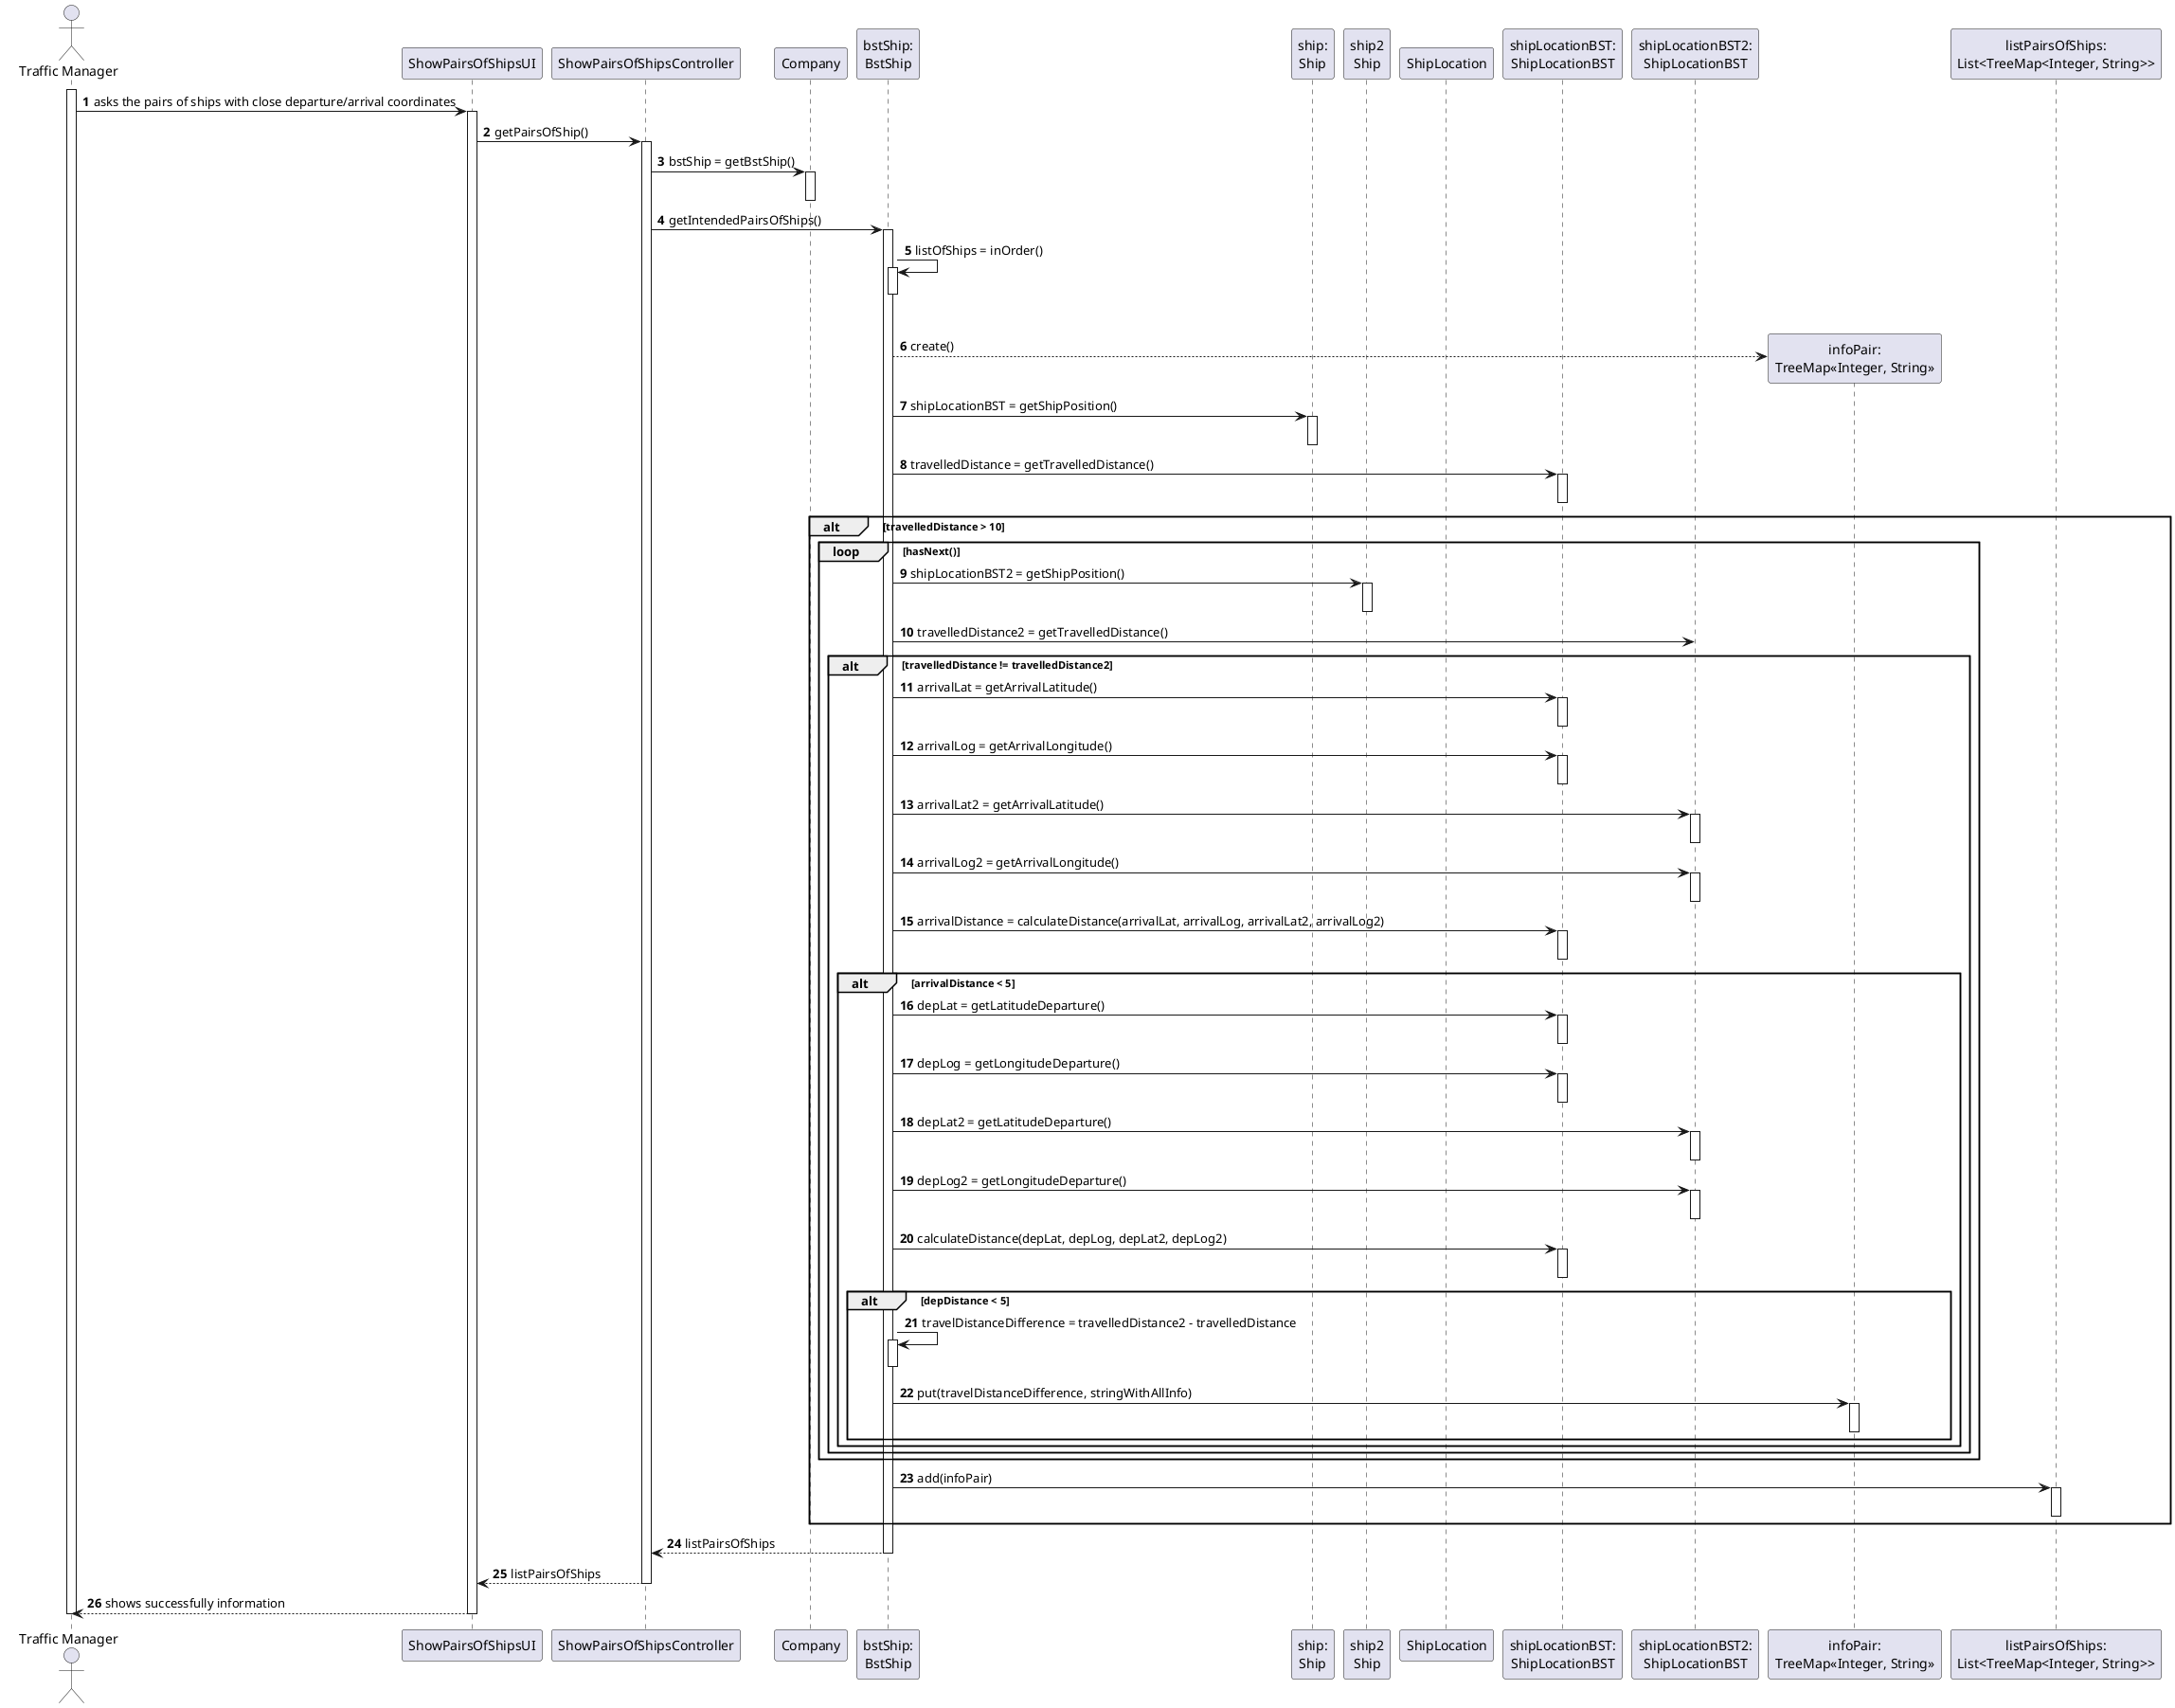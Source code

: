 @startuml


autonumber
actor "Traffic Manager" as TM

participant "ShowPairsOfShipsUI" as UI
participant "ShowPairsOfShipsController" as CTRL
participant "Company" as COMP
participant "bstShip:\nBstShip" as BstShip
participant "ship:\nShip" as S
participant "ship2\nShip" as S2
participant "ShipLocation" as SP
participant "shipLocationBST:\nShipLocationBST" as BstPosition
participant "shipLocationBST2:\nShipLocationBST" as BstPosition2
participant "infoPair:\nTreeMap<<Integer, String>>" as TREEMAP
participant "listPairsOfShips:\nList<TreeMap<Integer, String>>" as LIST


activate TM
TM -> "UI" : asks the pairs of ships with close departure/arrival coordinates
activate "UI"
UI -> CTRL : getPairsOfShip()
activate CTRL
CTRL -> COMP : bstShip = getBstShip()
activate COMP
deactivate COMP
CTRL -> BstShip : getIntendedPairsOfShips()
/'decide what kind of list'/
activate BstShip
BstShip -> BstShip : listOfShips = inOrder()
activate BstShip
deactivate BstShip
loop for each Ship in ListOfShips
BstShip --> TREEMAP** : create()
BstShip -> S : shipLocationBST = getShipPosition()
activate S
deactivate S
BstShip -> BstPosition : travelledDistance = getTravelledDistance()
activate BstPosition
deactivate BstPosition
alt travelledDistance > 10
loop hasNext()
BstShip -> S2 : shipLocationBST2 = getShipPosition()
activate S2
deactivate S2
BstShip -> BstPosition2 : travelledDistance2 = getTravelledDistance()
alt travelledDistance != travelledDistance2
BstShip -> BstPosition : arrivalLat = getArrivalLatitude()
activate BstPosition
deactivate BstPosition
BstShip -> BstPosition : arrivalLog = getArrivalLongitude()
activate BstPosition
deactivate BstPosition
BstShip -> BstPosition2 : arrivalLat2 = getArrivalLatitude()
activate BstPosition2
deactivate BstPosition2
BstShip -> BstPosition2 : arrivalLog2 = getArrivalLongitude()
activate BstPosition2
deactivate BstPosition2
BstShip -> BstPosition : arrivalDistance = calculateDistance(arrivalLat, arrivalLog, arrivalLat2, arrivalLog2)
activate BstPosition
deactivate BstPosition
alt arrivalDistance < 5
BstShip -> BstPosition : depLat = getLatitudeDeparture()
activate BstPosition
deactivate BstPosition
BstShip -> BstPosition : depLog = getLongitudeDeparture()
activate BstPosition
deactivate BstPosition
BstShip -> BstPosition2 : depLat2 = getLatitudeDeparture()
activate BstPosition2
deactivate BstPosition2
BstShip -> BstPosition2 : depLog2 = getLongitudeDeparture()
activate BstPosition2
deactivate BstPosition2
BstShip -> BstPosition : calculateDistance(depLat, depLog, depLat2, depLog2)
activate BstPosition
deactivate BstPosition
alt depDistance < 5
BstShip -> BstShip: travelDistanceDifference = travelledDistance2 - travelledDistance
activate BstShip
deactivate BstShip
BstShip -> TREEMAP : put(travelDistanceDifference, stringWithAllInfo)
activate TREEMAP
deactivate TREEMAP
end
end
end
end
BstShip -> LIST : add(infoPair)
activate LIST
deactivate LIST
end

BstShip --> CTRL : listPairsOfShips
deactivate BstShip
CTRL --> UI : listPairsOfShips
deactivate CTRL
"UI" --> TM : shows successfully information

deactivate "UI"





deactivate TM

@enduml